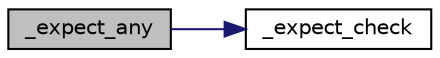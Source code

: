 digraph "_expect_any"
{
 // LATEX_PDF_SIZE
  edge [fontname="Helvetica",fontsize="10",labelfontname="Helvetica",labelfontsize="10"];
  node [fontname="Helvetica",fontsize="10",shape=record];
  rankdir="LR";
  Node1 [label="_expect_any",height=0.2,width=0.4,color="black", fillcolor="grey75", style="filled", fontcolor="black",tooltip=" "];
  Node1 -> Node2 [color="midnightblue",fontsize="10",style="solid",fontname="Helvetica"];
  Node2 [label="_expect_check",height=0.2,width=0.4,color="black", fillcolor="white", style="filled",URL="$group__cmocka.html#ga944fbabc74f26c6e147e32960282e955",tooltip=" "];
}
